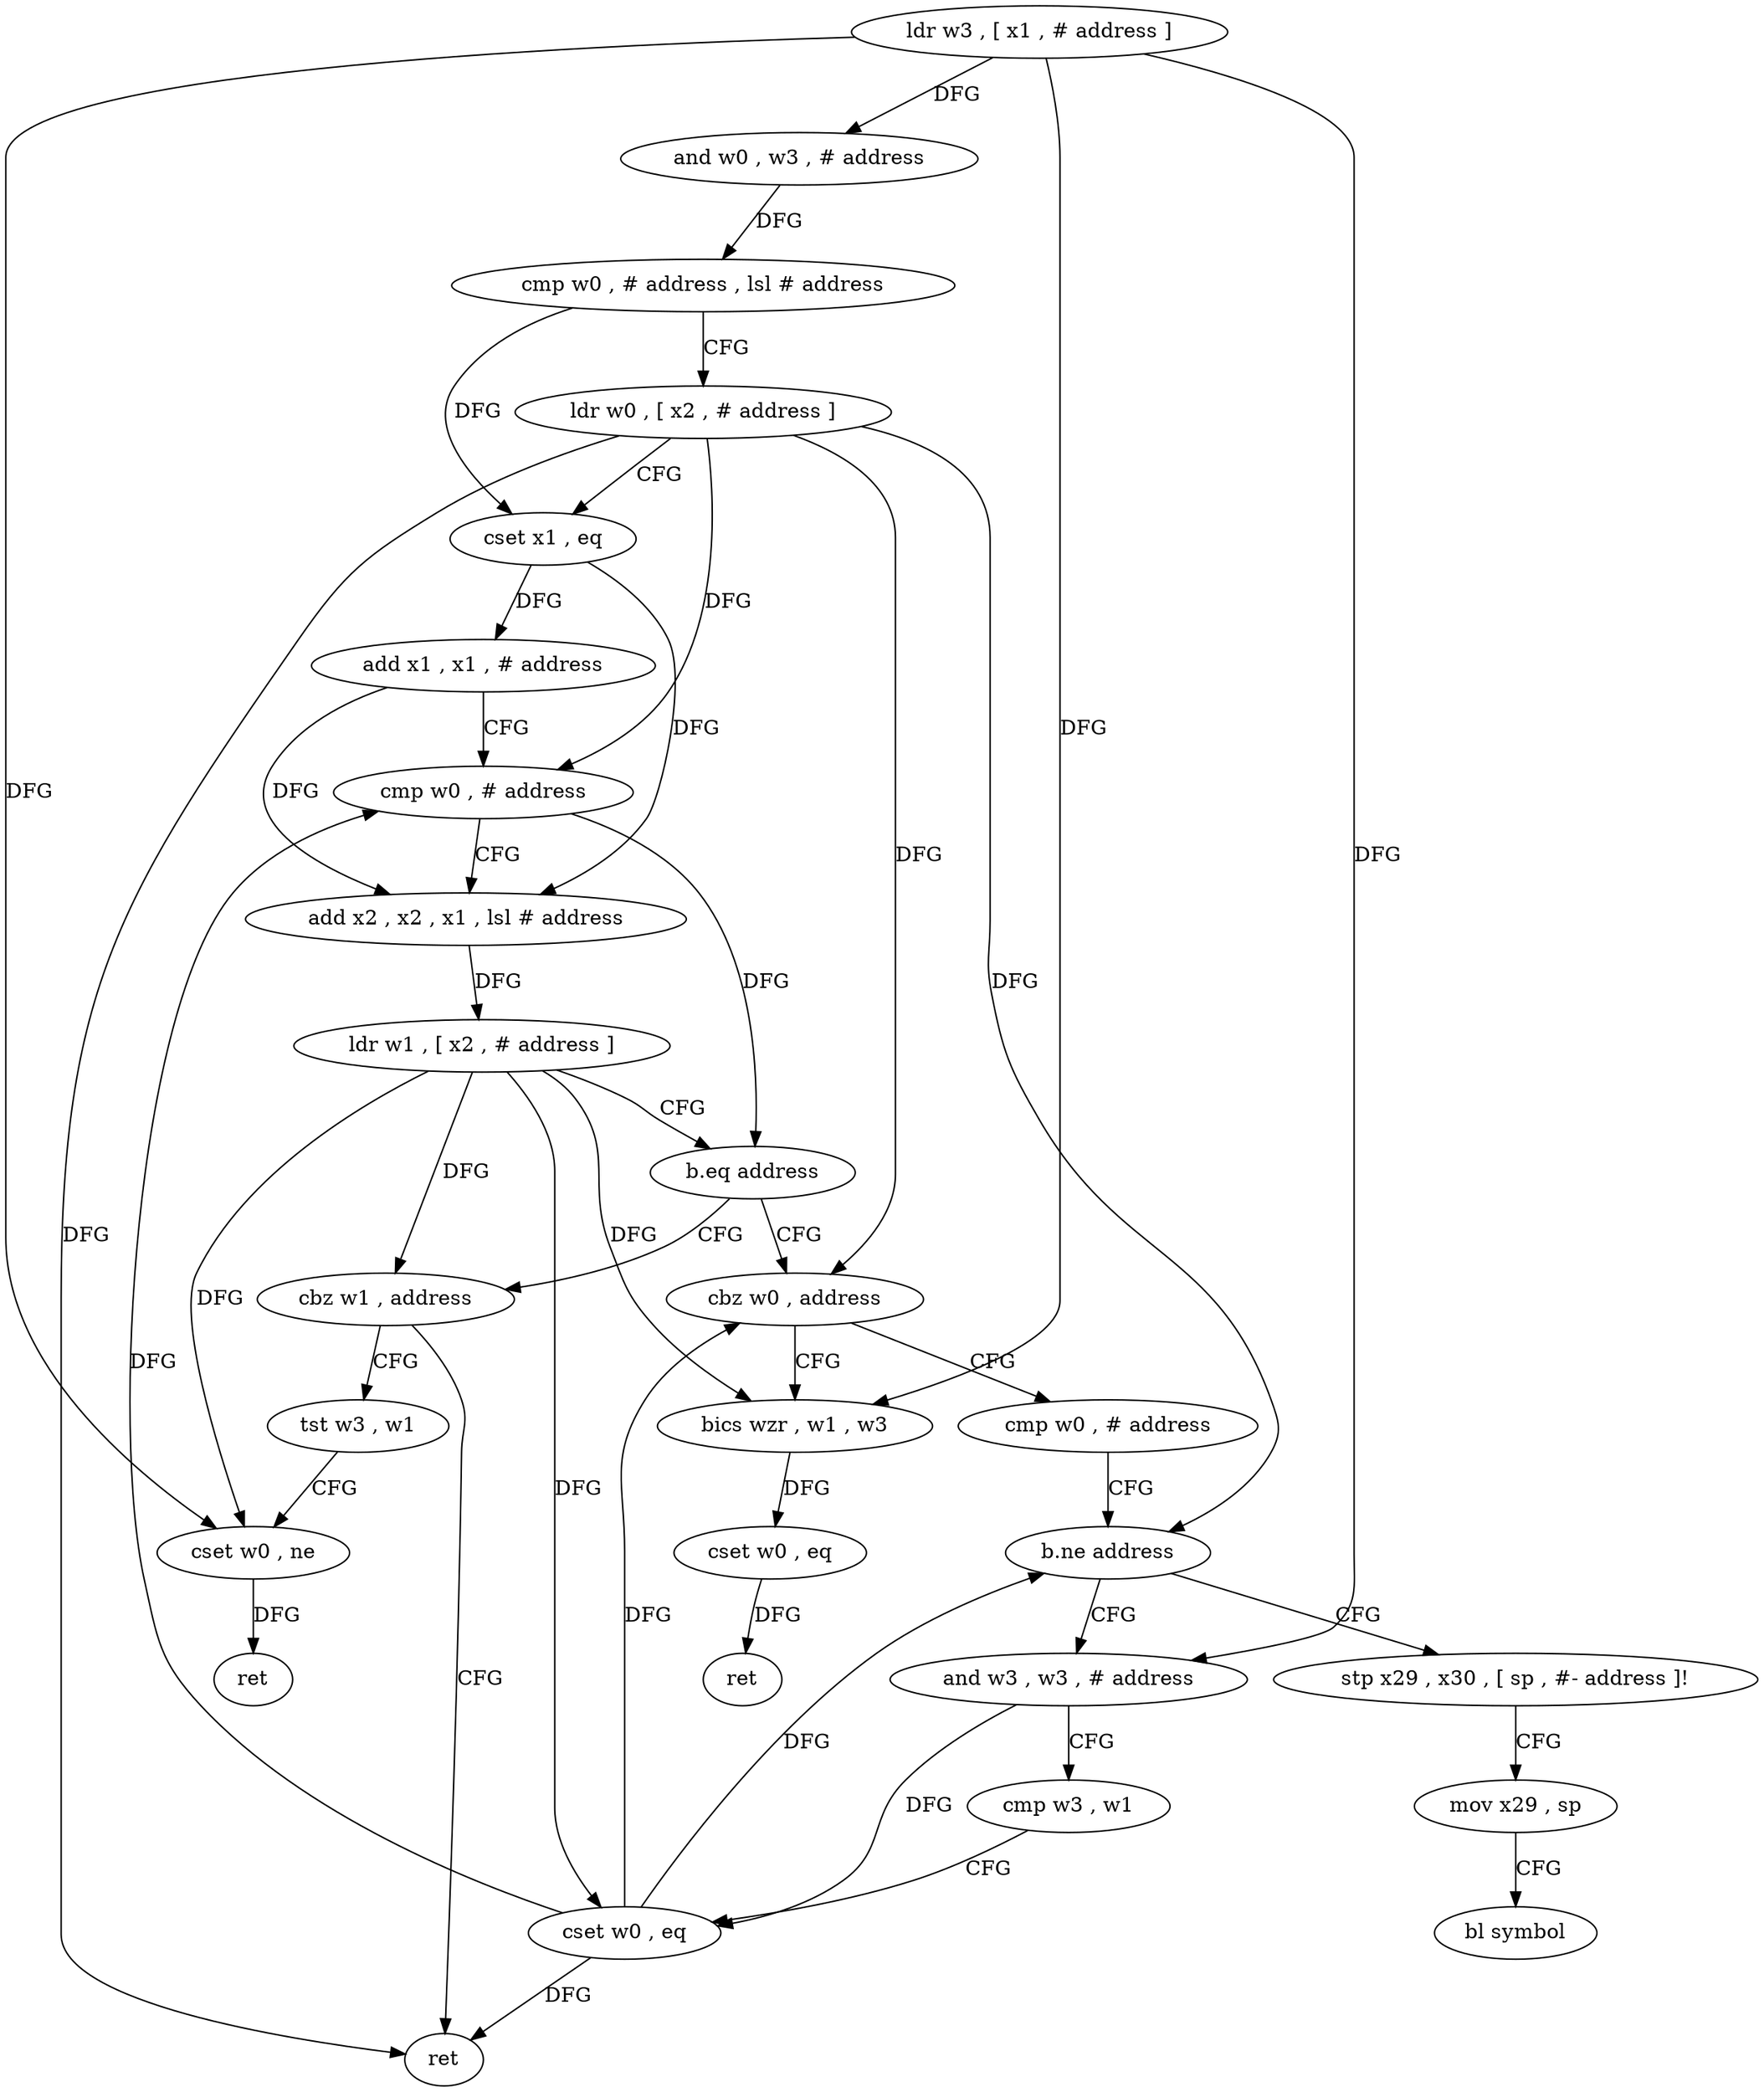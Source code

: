digraph "func" {
"4216616" [label = "ldr w3 , [ x1 , # address ]" ]
"4216620" [label = "and w0 , w3 , # address" ]
"4216624" [label = "cmp w0 , # address , lsl # address" ]
"4216628" [label = "ldr w0 , [ x2 , # address ]" ]
"4216632" [label = "cset x1 , eq" ]
"4216636" [label = "add x1 , x1 , # address" ]
"4216640" [label = "cmp w0 , # address" ]
"4216644" [label = "add x2 , x2 , x1 , lsl # address" ]
"4216648" [label = "ldr w1 , [ x2 , # address ]" ]
"4216652" [label = "b.eq address" ]
"4216720" [label = "cbz w1 , address" ]
"4216656" [label = "cbz w0 , address" ]
"4216680" [label = "ret" ]
"4216724" [label = "tst w3 , w1" ]
"4216704" [label = "bics wzr , w1 , w3" ]
"4216660" [label = "cmp w0 , # address" ]
"4216728" [label = "cset w0 , ne" ]
"4216732" [label = "ret" ]
"4216708" [label = "cset w0 , eq" ]
"4216712" [label = "ret" ]
"4216664" [label = "b.ne address" ]
"4216688" [label = "stp x29 , x30 , [ sp , #- address ]!" ]
"4216668" [label = "and w3 , w3 , # address" ]
"4216692" [label = "mov x29 , sp" ]
"4216696" [label = "bl symbol" ]
"4216672" [label = "cmp w3 , w1" ]
"4216676" [label = "cset w0 , eq" ]
"4216616" -> "4216620" [ label = "DFG" ]
"4216616" -> "4216728" [ label = "DFG" ]
"4216616" -> "4216704" [ label = "DFG" ]
"4216616" -> "4216668" [ label = "DFG" ]
"4216620" -> "4216624" [ label = "DFG" ]
"4216624" -> "4216628" [ label = "CFG" ]
"4216624" -> "4216632" [ label = "DFG" ]
"4216628" -> "4216632" [ label = "CFG" ]
"4216628" -> "4216640" [ label = "DFG" ]
"4216628" -> "4216656" [ label = "DFG" ]
"4216628" -> "4216680" [ label = "DFG" ]
"4216628" -> "4216664" [ label = "DFG" ]
"4216632" -> "4216636" [ label = "DFG" ]
"4216632" -> "4216644" [ label = "DFG" ]
"4216636" -> "4216640" [ label = "CFG" ]
"4216636" -> "4216644" [ label = "DFG" ]
"4216640" -> "4216644" [ label = "CFG" ]
"4216640" -> "4216652" [ label = "DFG" ]
"4216644" -> "4216648" [ label = "DFG" ]
"4216648" -> "4216652" [ label = "CFG" ]
"4216648" -> "4216720" [ label = "DFG" ]
"4216648" -> "4216728" [ label = "DFG" ]
"4216648" -> "4216704" [ label = "DFG" ]
"4216648" -> "4216676" [ label = "DFG" ]
"4216652" -> "4216720" [ label = "CFG" ]
"4216652" -> "4216656" [ label = "CFG" ]
"4216720" -> "4216680" [ label = "CFG" ]
"4216720" -> "4216724" [ label = "CFG" ]
"4216656" -> "4216704" [ label = "CFG" ]
"4216656" -> "4216660" [ label = "CFG" ]
"4216724" -> "4216728" [ label = "CFG" ]
"4216704" -> "4216708" [ label = "DFG" ]
"4216660" -> "4216664" [ label = "CFG" ]
"4216728" -> "4216732" [ label = "DFG" ]
"4216708" -> "4216712" [ label = "DFG" ]
"4216664" -> "4216688" [ label = "CFG" ]
"4216664" -> "4216668" [ label = "CFG" ]
"4216688" -> "4216692" [ label = "CFG" ]
"4216668" -> "4216672" [ label = "CFG" ]
"4216668" -> "4216676" [ label = "DFG" ]
"4216692" -> "4216696" [ label = "CFG" ]
"4216672" -> "4216676" [ label = "CFG" ]
"4216676" -> "4216680" [ label = "DFG" ]
"4216676" -> "4216640" [ label = "DFG" ]
"4216676" -> "4216656" [ label = "DFG" ]
"4216676" -> "4216664" [ label = "DFG" ]
}
